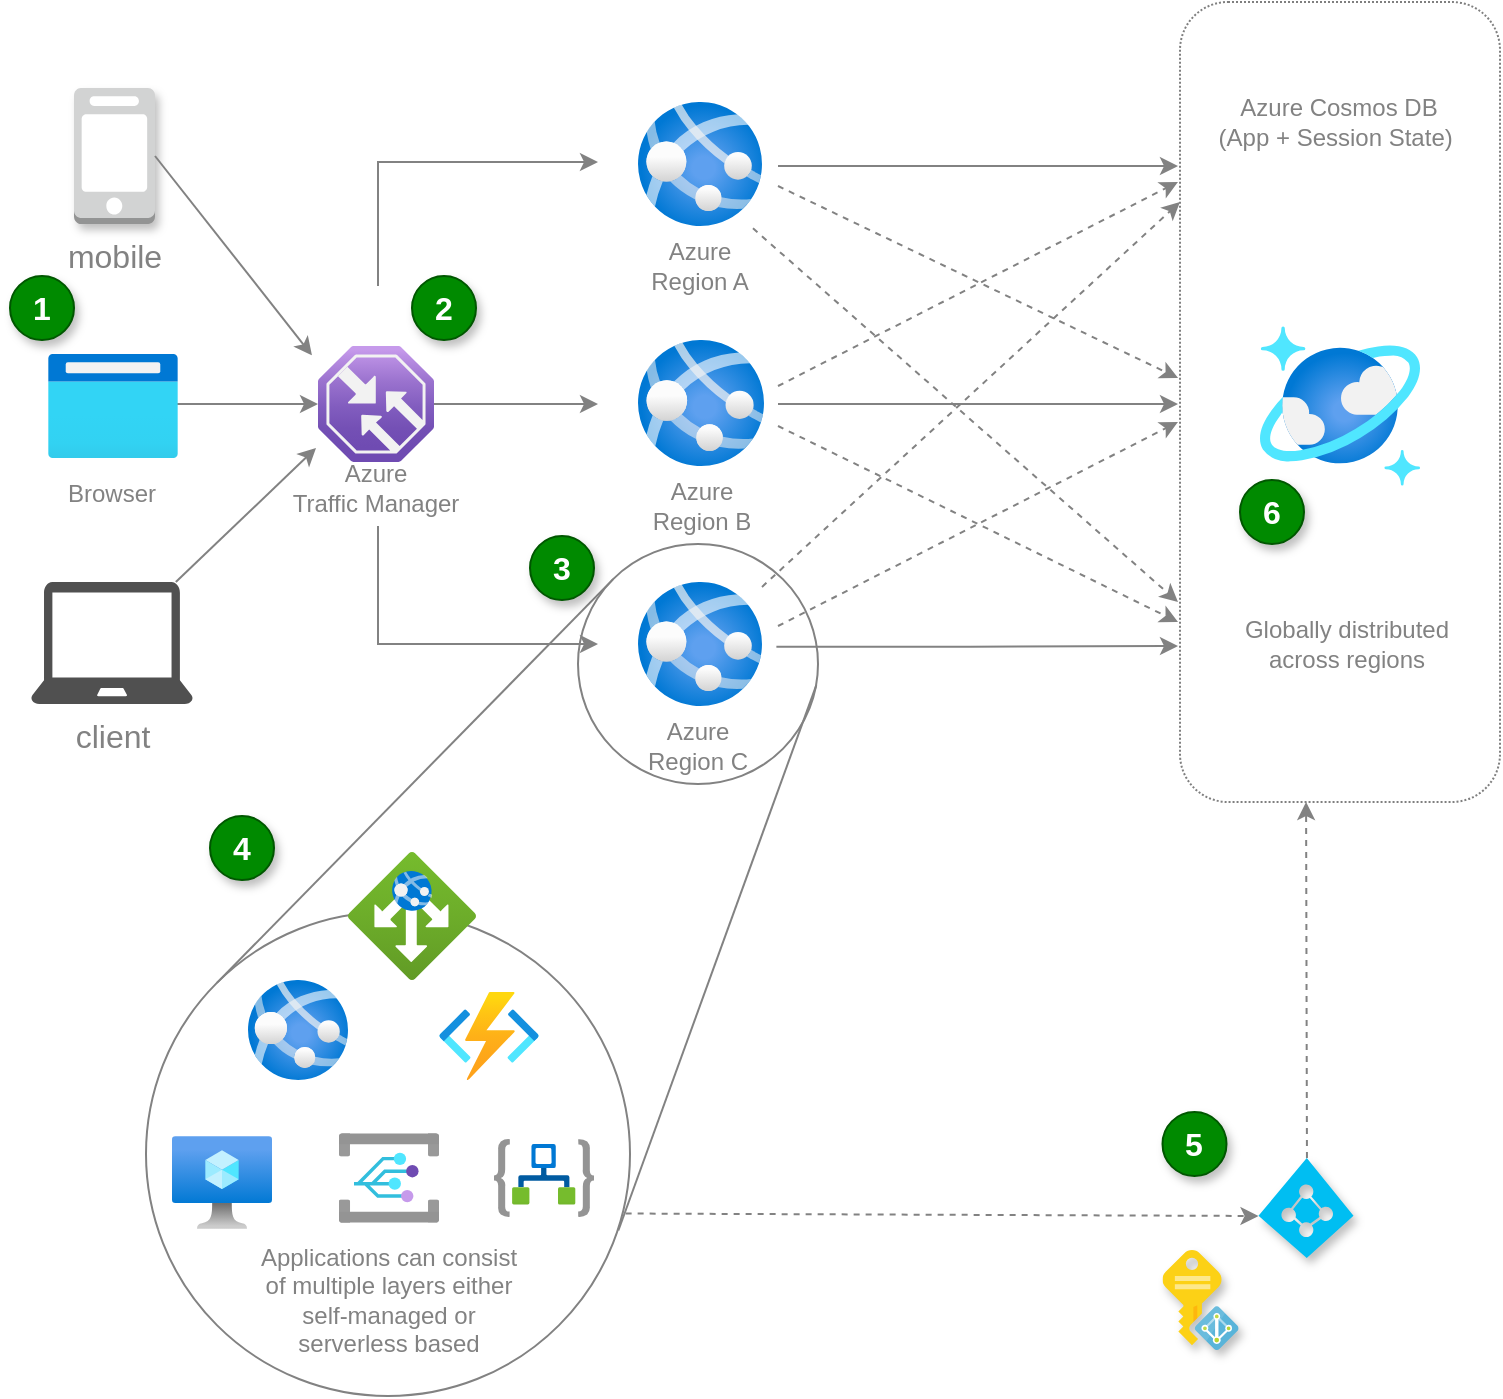 <mxfile version="14.2.4" type="embed">
    <diagram id="P4lc2FleS_zxADE72_Mb" name="Page-1">
        <mxGraphModel dx="878" dy="402" grid="1" gridSize="10" guides="1" tooltips="1" connect="1" arrows="1" fold="1" page="1" pageScale="1" pageWidth="1169" pageHeight="827" background="#FFFFFF" math="0" shadow="0">
            <root>
                <mxCell id="0"/>
                <mxCell id="1" parent="0"/>
                <mxCell id="28" value="" style="whiteSpace=wrap;html=1;verticalAlign=top;labelBackgroundColor=#2a2a2a;dashed=1;dashPattern=1 1;rounded=1;shadow=0;strokeColor=#000000;opacity=50;fontColor=#828282;fillColor=#FFFFFF;" parent="1" vertex="1">
                    <mxGeometry x="617" y="33" width="160" height="400" as="geometry"/>
                </mxCell>
                <mxCell id="20" value="" style="edgeStyle=orthogonalEdgeStyle;rounded=0;orthogonalLoop=1;jettySize=auto;html=1;fontColor=#828282;strokeColor=#828282;exitX=1.116;exitY=0.522;exitDx=0;exitDy=0;exitPerimeter=0;" parent="1" source="5" edge="1">
                    <mxGeometry relative="1" as="geometry">
                        <mxPoint x="616" y="355" as="targetPoint"/>
                    </mxGeometry>
                </mxCell>
                <mxCell id="5" value="" style="aspect=fixed;html=1;points=[];align=center;image;fontSize=12;image=img/lib/azure2/app_services/App_Services.svg;fontColor=#828282;strokeColor=#828282;" parent="1" vertex="1">
                    <mxGeometry x="346" y="323" width="62" height="62" as="geometry"/>
                </mxCell>
                <mxCell id="18" value="" style="edgeStyle=elbowEdgeStyle;rounded=0;orthogonalLoop=1;jettySize=auto;html=1;fontColor=#828282;strokeColor=#828282;" parent="1" edge="1">
                    <mxGeometry relative="1" as="geometry">
                        <mxPoint x="416" y="234" as="sourcePoint"/>
                        <mxPoint x="616" y="234" as="targetPoint"/>
                    </mxGeometry>
                </mxCell>
                <mxCell id="6" value="" style="aspect=fixed;html=1;points=[];align=center;image;fontSize=12;image=img/lib/azure2/app_services/App_Services.svg;fontColor=#828282;strokeColor=#828282;" parent="1" vertex="1">
                    <mxGeometry x="346" y="202" width="63" height="63" as="geometry"/>
                </mxCell>
                <mxCell id="19" value="" style="edgeStyle=orthogonalEdgeStyle;rounded=0;orthogonalLoop=1;jettySize=auto;html=1;fontColor=#828282;strokeColor=#828282;" parent="1" edge="1">
                    <mxGeometry relative="1" as="geometry">
                        <mxPoint x="416" y="115" as="sourcePoint"/>
                        <mxPoint x="616" y="115" as="targetPoint"/>
                    </mxGeometry>
                </mxCell>
                <mxCell id="7" value="" style="aspect=fixed;html=1;points=[];align=center;image;fontSize=12;image=img/lib/azure2/app_services/App_Services.svg;fontColor=#828282;strokeColor=#828282;" parent="1" vertex="1">
                    <mxGeometry x="346" y="83" width="62" height="62" as="geometry"/>
                </mxCell>
                <mxCell id="10" value="" style="edgeStyle=orthogonalEdgeStyle;rounded=0;orthogonalLoop=1;jettySize=auto;html=1;fontColor=#828282;strokeColor=#828282;" parent="1" source="13" edge="1">
                    <mxGeometry relative="1" as="geometry">
                        <Array as="points"/>
                        <mxPoint x="326" y="234" as="targetPoint"/>
                    </mxGeometry>
                </mxCell>
                <mxCell id="14" value="" style="edgeStyle=elbowEdgeStyle;rounded=0;orthogonalLoop=1;jettySize=auto;html=1;fontColor=#828282;strokeColor=#828282;exitX=0.969;exitY=0.481;exitDx=0;exitDy=0;exitPerimeter=0;" parent="1" source="53" target="13" edge="1">
                    <mxGeometry relative="1" as="geometry">
                        <mxPoint x="121" y="234" as="sourcePoint"/>
                    </mxGeometry>
                </mxCell>
                <mxCell id="15" value="" style="edgeStyle=elbowEdgeStyle;rounded=0;orthogonalLoop=1;jettySize=auto;html=1;fontColor=#828282;strokeColor=#828282;" parent="1" edge="1">
                    <mxGeometry relative="1" as="geometry">
                        <Array as="points">
                            <mxPoint x="216" y="313"/>
                        </Array>
                        <mxPoint x="216" y="295" as="sourcePoint"/>
                        <mxPoint x="326" y="354" as="targetPoint"/>
                    </mxGeometry>
                </mxCell>
                <mxCell id="16" value="" style="edgeStyle=elbowEdgeStyle;rounded=0;orthogonalLoop=1;jettySize=auto;html=1;fontColor=#828282;strokeColor=#828282;" parent="1" edge="1">
                    <mxGeometry relative="1" as="geometry">
                        <mxPoint x="326" y="113" as="targetPoint"/>
                        <Array as="points">
                            <mxPoint x="216" y="123"/>
                        </Array>
                        <mxPoint x="216" y="175" as="sourcePoint"/>
                    </mxGeometry>
                </mxCell>
                <mxCell id="13" value="" style="aspect=fixed;html=1;points=[];align=center;image;fontSize=12;image=img/lib/azure2/networking/Traffic_Manager_Profiles.svg;fontColor=#828282;strokeColor=#828282;" parent="1" vertex="1">
                    <mxGeometry x="186" y="205" width="58" height="58" as="geometry"/>
                </mxCell>
                <mxCell id="17" value="" style="aspect=fixed;html=1;points=[];align=center;image;fontSize=12;image=img/lib/azure2/databases/Azure_Cosmos_DB.svg;strokeColor=#000000;fontColor=#828282;" parent="1" vertex="1">
                    <mxGeometry x="657" y="195" width="80" height="80" as="geometry"/>
                </mxCell>
                <mxCell id="22" value="" style="rounded=0;orthogonalLoop=1;jettySize=auto;html=1;dashed=1;entryX=-0.006;entryY=0.47;entryDx=0;entryDy=0;entryPerimeter=0;fontColor=#828282;strokeColor=#828282;" parent="1" target="28" edge="1">
                    <mxGeometry relative="1" as="geometry">
                        <mxPoint x="416" y="125" as="sourcePoint"/>
                        <mxPoint x="616" y="233" as="targetPoint"/>
                    </mxGeometry>
                </mxCell>
                <mxCell id="23" value="" style="rounded=0;orthogonalLoop=1;jettySize=auto;html=1;dashed=1;fontColor=#828282;strokeColor=#828282;" parent="1" edge="1">
                    <mxGeometry relative="1" as="geometry">
                        <mxPoint x="416" y="225" as="sourcePoint"/>
                        <mxPoint x="616" y="123" as="targetPoint"/>
                    </mxGeometry>
                </mxCell>
                <mxCell id="24" value="" style="rounded=0;orthogonalLoop=1;jettySize=auto;html=1;dashed=1;fontColor=#828282;strokeColor=#828282;" parent="1" edge="1">
                    <mxGeometry relative="1" as="geometry">
                        <mxPoint x="416" y="345" as="sourcePoint"/>
                        <mxPoint x="616" y="243" as="targetPoint"/>
                    </mxGeometry>
                </mxCell>
                <mxCell id="25" value="" style="rounded=0;orthogonalLoop=1;jettySize=auto;html=1;dashed=1;fontColor=#828282;strokeColor=#828282;" parent="1" edge="1">
                    <mxGeometry relative="1" as="geometry">
                        <mxPoint x="416" y="245" as="sourcePoint"/>
                        <mxPoint x="616" y="343" as="targetPoint"/>
                    </mxGeometry>
                </mxCell>
                <mxCell id="26" value="" style="rounded=0;orthogonalLoop=1;jettySize=auto;html=1;dashed=1;entryX=0;entryY=0.25;entryDx=0;entryDy=0;fontColor=#828282;strokeColor=#828282;" parent="1" source="5" target="28" edge="1">
                    <mxGeometry relative="1" as="geometry">
                        <mxPoint x="412" y="349.98" as="sourcePoint"/>
                        <mxPoint x="616" y="113" as="targetPoint"/>
                    </mxGeometry>
                </mxCell>
                <mxCell id="27" value="" style="rounded=0;orthogonalLoop=1;jettySize=auto;html=1;dashed=1;fontColor=#828282;strokeColor=#828282;exitX=0.927;exitY=1.019;exitDx=0;exitDy=0;exitPerimeter=0;" parent="1" source="7" edge="1">
                    <mxGeometry relative="1" as="geometry">
                        <mxPoint x="416" y="155" as="sourcePoint"/>
                        <mxPoint x="616" y="333" as="targetPoint"/>
                    </mxGeometry>
                </mxCell>
                <mxCell id="30" value="Azure Region A" style="text;html=1;fillColor=none;align=center;verticalAlign=middle;whiteSpace=wrap;rounded=0;shadow=0;dashed=1;dashPattern=1 1;opacity=50;fontColor=#828282;" parent="1" vertex="1">
                    <mxGeometry x="347" y="155" width="60" height="20" as="geometry"/>
                </mxCell>
                <mxCell id="31" value="Azure Region B" style="text;html=1;fillColor=none;align=center;verticalAlign=middle;whiteSpace=wrap;rounded=0;shadow=0;dashed=1;dashPattern=1 1;opacity=50;fontColor=#828282;" parent="1" vertex="1">
                    <mxGeometry x="347.5" y="275" width="60" height="20" as="geometry"/>
                </mxCell>
                <mxCell id="32" value="Azure Region C" style="text;html=1;fillColor=none;align=center;verticalAlign=middle;whiteSpace=wrap;rounded=0;shadow=0;dashed=1;dashPattern=1 1;opacity=50;fontColor=#828282;" parent="1" vertex="1">
                    <mxGeometry x="346" y="395" width="60" height="20" as="geometry"/>
                </mxCell>
                <mxCell id="34" value="Browser" style="text;html=1;strokeColor=none;fillColor=none;align=center;verticalAlign=middle;whiteSpace=wrap;rounded=0;shadow=0;dashed=1;dashPattern=1 1;opacity=50;fontColor=#828282;" parent="1" vertex="1">
                    <mxGeometry x="53" y="269" width="60" height="20" as="geometry"/>
                </mxCell>
                <mxCell id="35" value="Azure&lt;br&gt;Traffic Manager" style="text;html=1;fillColor=none;align=center;verticalAlign=middle;whiteSpace=wrap;rounded=0;shadow=0;dashed=1;dashPattern=1 1;opacity=50;fontColor=#828282;" parent="1" vertex="1">
                    <mxGeometry x="165" y="266" width="100" height="20" as="geometry"/>
                </mxCell>
                <mxCell id="36" value="Azure Cosmos DB&lt;br&gt;(App + Session State)&amp;nbsp;" style="text;html=1;fillColor=none;align=center;verticalAlign=middle;whiteSpace=wrap;rounded=0;shadow=0;dashed=1;dashPattern=1 1;opacity=50;fontColor=#828282;" parent="1" vertex="1">
                    <mxGeometry x="626" y="83" width="141" height="20" as="geometry"/>
                </mxCell>
                <mxCell id="37" value="Globally distributed across regions" style="text;html=1;fillColor=none;align=center;verticalAlign=middle;whiteSpace=wrap;rounded=0;shadow=0;dashed=1;dashPattern=1 1;opacity=50;fontColor=#828282;" parent="1" vertex="1">
                    <mxGeometry x="630" y="344" width="141" height="20" as="geometry"/>
                </mxCell>
                <mxCell id="39" value="" style="ellipse;whiteSpace=wrap;html=1;aspect=fixed;strokeColor=#828282;fillColor=none;" parent="1" vertex="1">
                    <mxGeometry x="316" y="304" width="120" height="120" as="geometry"/>
                </mxCell>
                <mxCell id="40" value="" style="ellipse;whiteSpace=wrap;html=1;aspect=fixed;strokeColor=#828282;fillColor=none;" parent="1" vertex="1">
                    <mxGeometry x="100" y="488" width="242" height="242" as="geometry"/>
                </mxCell>
                <mxCell id="43" value="" style="endArrow=none;html=1;entryX=0;entryY=0;entryDx=0;entryDy=0;strokeColor=#828282;exitX=0;exitY=0;exitDx=0;exitDy=0;" parent="1" target="39" edge="1" source="40">
                    <mxGeometry width="50" height="50" relative="1" as="geometry">
                        <mxPoint x="398" y="695" as="sourcePoint"/>
                        <mxPoint x="446" y="525" as="targetPoint"/>
                    </mxGeometry>
                </mxCell>
                <mxCell id="44" value="" style="endArrow=none;html=1;entryX=0.993;entryY=0.588;entryDx=0;entryDy=0;exitX=0.976;exitY=0.658;exitDx=0;exitDy=0;strokeColor=#828282;exitPerimeter=0;entryPerimeter=0;" parent="1" source="40" target="39" edge="1">
                    <mxGeometry width="50" height="50" relative="1" as="geometry">
                        <mxPoint x="396" y="575" as="sourcePoint"/>
                        <mxPoint x="446" y="525" as="targetPoint"/>
                    </mxGeometry>
                </mxCell>
                <mxCell id="45" value="" style="aspect=fixed;html=1;points=[];align=center;image;fontSize=12;image=img/lib/azure2/compute/App_Services.svg;strokeColor=#828282;fillColor=none;" parent="1" vertex="1">
                    <mxGeometry x="151" y="522" width="50" height="50" as="geometry"/>
                </mxCell>
                <mxCell id="46" value="" style="aspect=fixed;html=1;points=[];align=center;image;fontSize=12;image=img/lib/azure2/compute/Function_Apps.svg;strokeColor=#828282;fillColor=none;" parent="1" vertex="1">
                    <mxGeometry x="246.5" y="528" width="50" height="44" as="geometry"/>
                </mxCell>
                <mxCell id="47" value="" style="aspect=fixed;html=1;points=[];align=center;image;fontSize=12;image=img/lib/azure2/compute/Virtual_Machine.svg;strokeColor=#828282;fillColor=none;" parent="1" vertex="1">
                    <mxGeometry x="113" y="600" width="50" height="46.5" as="geometry"/>
                </mxCell>
                <mxCell id="48" value="" style="aspect=fixed;html=1;points=[];align=center;image;fontSize=12;image=img/lib/azure2/networking/Application_Gateways.svg;strokeColor=#828282;fillColor=none;" parent="1" vertex="1">
                    <mxGeometry x="201" y="458" width="64" height="64" as="geometry"/>
                </mxCell>
                <mxCell id="50" value="" style="aspect=fixed;html=1;points=[];align=center;image;fontSize=12;image=img/lib/azure2/integration/Event_Grid_Subscriptions.svg;strokeColor=#828282;fillColor=none;" parent="1" vertex="1">
                    <mxGeometry x="196.5" y="598.5" width="50" height="45" as="geometry"/>
                </mxCell>
                <mxCell id="51" value="" style="aspect=fixed;html=1;points=[];align=center;image;fontSize=12;image=img/lib/azure2/integration/Logic_Apps.svg;strokeColor=#828282;fillColor=none;" parent="1" vertex="1">
                    <mxGeometry x="274" y="601.5" width="50" height="39" as="geometry"/>
                </mxCell>
                <mxCell id="53" value="" style="aspect=fixed;html=1;points=[];align=center;image;fontSize=12;image=img/lib/azure2/general/Browser.svg;strokeColor=#828282;fillColor=none;" parent="1" vertex="1">
                    <mxGeometry x="51" y="209" width="65" height="52" as="geometry"/>
                </mxCell>
                <mxCell id="55" value="Applications can consist of multiple layers either self-managed or serverless based" style="text;html=1;fillColor=none;align=center;verticalAlign=middle;whiteSpace=wrap;rounded=0;shadow=0;dashed=1;dashPattern=1 1;opacity=50;fontColor=#828282;" parent="1" vertex="1">
                    <mxGeometry x="151" y="672" width="141" height="20" as="geometry"/>
                </mxCell>
                <mxCell id="56" value="1" style="ellipse;whiteSpace=wrap;html=1;aspect=fixed;fillColor=#008a00;strokeColor=#005700;fontColor=#ffffff;fontSize=16;fontStyle=1;shadow=1;" parent="1" vertex="1">
                    <mxGeometry x="32" y="170" width="32" height="32" as="geometry"/>
                </mxCell>
                <mxCell id="57" value="2" style="ellipse;whiteSpace=wrap;html=1;aspect=fixed;fillColor=#008a00;strokeColor=#005700;fontColor=#ffffff;fontSize=16;fontStyle=1;shadow=1;" parent="1" vertex="1">
                    <mxGeometry x="233" y="170" width="32" height="32" as="geometry"/>
                </mxCell>
                <mxCell id="58" value="3" style="ellipse;whiteSpace=wrap;html=1;aspect=fixed;fillColor=#008a00;strokeColor=#005700;fontColor=#ffffff;fontSize=16;fontStyle=1;shadow=1;" parent="1" vertex="1">
                    <mxGeometry x="292" y="300" width="32" height="32" as="geometry"/>
                </mxCell>
                <mxCell id="59" value="4" style="ellipse;whiteSpace=wrap;html=1;aspect=fixed;fillColor=#008a00;strokeColor=#005700;fontColor=#ffffff;fontSize=16;fontStyle=1;shadow=1;" parent="1" vertex="1">
                    <mxGeometry x="132" y="440" width="32" height="32" as="geometry"/>
                </mxCell>
                <mxCell id="60" value="6" style="ellipse;whiteSpace=wrap;html=1;aspect=fixed;fillColor=#008a00;strokeColor=#005700;fontColor=#ffffff;fontSize=16;fontStyle=1;shadow=1;" parent="1" vertex="1">
                    <mxGeometry x="647" y="272" width="32" height="32" as="geometry"/>
                </mxCell>
                <mxCell id="61" value="" style="verticalLabelPosition=bottom;html=1;verticalAlign=top;align=center;strokeColor=none;fillColor=#00BEF2;shape=mxgraph.azure.azure_active_directory;shadow=1;fontSize=16;" parent="1" vertex="1">
                    <mxGeometry x="656.25" y="611" width="47.5" height="50" as="geometry"/>
                </mxCell>
                <mxCell id="63" value="" style="rounded=0;orthogonalLoop=1;jettySize=auto;html=1;dashed=1;fontColor=#828282;strokeColor=#828282;entryX=0;entryY=0.58;entryDx=0;entryDy=0;entryPerimeter=0;exitX=0.991;exitY=0.623;exitDx=0;exitDy=0;exitPerimeter=0;" parent="1" source="40" target="61" edge="1">
                    <mxGeometry relative="1" as="geometry">
                        <mxPoint x="384" y="640" as="sourcePoint"/>
                        <mxPoint x="878" y="402" as="targetPoint"/>
                    </mxGeometry>
                </mxCell>
                <mxCell id="64" value="5" style="ellipse;whiteSpace=wrap;html=1;aspect=fixed;fillColor=#008a00;strokeColor=#005700;fontColor=#ffffff;fontSize=16;fontStyle=1;shadow=1;" parent="1" vertex="1">
                    <mxGeometry x="608.25" y="588" width="32" height="32" as="geometry"/>
                </mxCell>
                <mxCell id="66" value="" style="rounded=0;orthogonalLoop=1;jettySize=auto;html=1;dashed=1;fontColor=#828282;strokeColor=#828282;exitX=0.51;exitY=0;exitDx=0;exitDy=0;exitPerimeter=0;entryX=0.394;entryY=1;entryDx=0;entryDy=0;entryPerimeter=0;" parent="1" source="61" target="28" edge="1">
                    <mxGeometry relative="1" as="geometry">
                        <mxPoint x="632" y="540" as="sourcePoint"/>
                        <mxPoint x="832" y="438" as="targetPoint"/>
                    </mxGeometry>
                </mxCell>
                <mxCell id="67" value="" style="aspect=fixed;html=1;points=[];align=center;image;fontSize=12;image=img/lib/mscae/Managed_Identities.svg;shadow=1;" parent="1" vertex="1">
                    <mxGeometry x="608.25" y="657" width="38" height="50" as="geometry"/>
                </mxCell>
                <mxCell id="69" value="mobile" style="outlineConnect=0;dashed=0;verticalLabelPosition=bottom;verticalAlign=top;align=center;html=1;shape=mxgraph.aws3.mobile_client;fillColor=#D2D3D3;gradientColor=none;shadow=1;fontSize=16;fontColor=#828282;" parent="1" vertex="1">
                    <mxGeometry x="64" y="76" width="40.5" height="68" as="geometry"/>
                </mxCell>
                <mxCell id="73" value="client" style="pointerEvents=1;shadow=0;dashed=0;html=1;strokeColor=none;fillColor=#505050;labelPosition=center;verticalLabelPosition=bottom;verticalAlign=top;outlineConnect=0;align=center;shape=mxgraph.office.devices.laptop;fontSize=16;fontColor=#828282;" parent="1" vertex="1">
                    <mxGeometry x="42.5" y="323" width="81" height="61" as="geometry"/>
                </mxCell>
                <mxCell id="74" value="" style="rounded=0;orthogonalLoop=1;jettySize=auto;html=1;fontColor=#828282;strokeColor=#828282;" parent="1" source="73" edge="1">
                    <mxGeometry relative="1" as="geometry">
                        <mxPoint x="123.985" y="244.012" as="sourcePoint"/>
                        <mxPoint x="185" y="256" as="targetPoint"/>
                    </mxGeometry>
                </mxCell>
                <mxCell id="75" value="" style="rounded=0;orthogonalLoop=1;jettySize=auto;html=1;fontColor=#828282;strokeColor=#828282;exitX=1;exitY=0.5;exitDx=0;exitDy=0;exitPerimeter=0;entryX=-0.052;entryY=0.08;entryDx=0;entryDy=0;entryPerimeter=0;" parent="1" source="69" target="13" edge="1">
                    <mxGeometry relative="1" as="geometry">
                        <mxPoint x="124.908" y="333" as="sourcePoint"/>
                        <mxPoint x="195.0" y="266" as="targetPoint"/>
                    </mxGeometry>
                </mxCell>
            </root>
        </mxGraphModel>
    </diagram>
</mxfile>